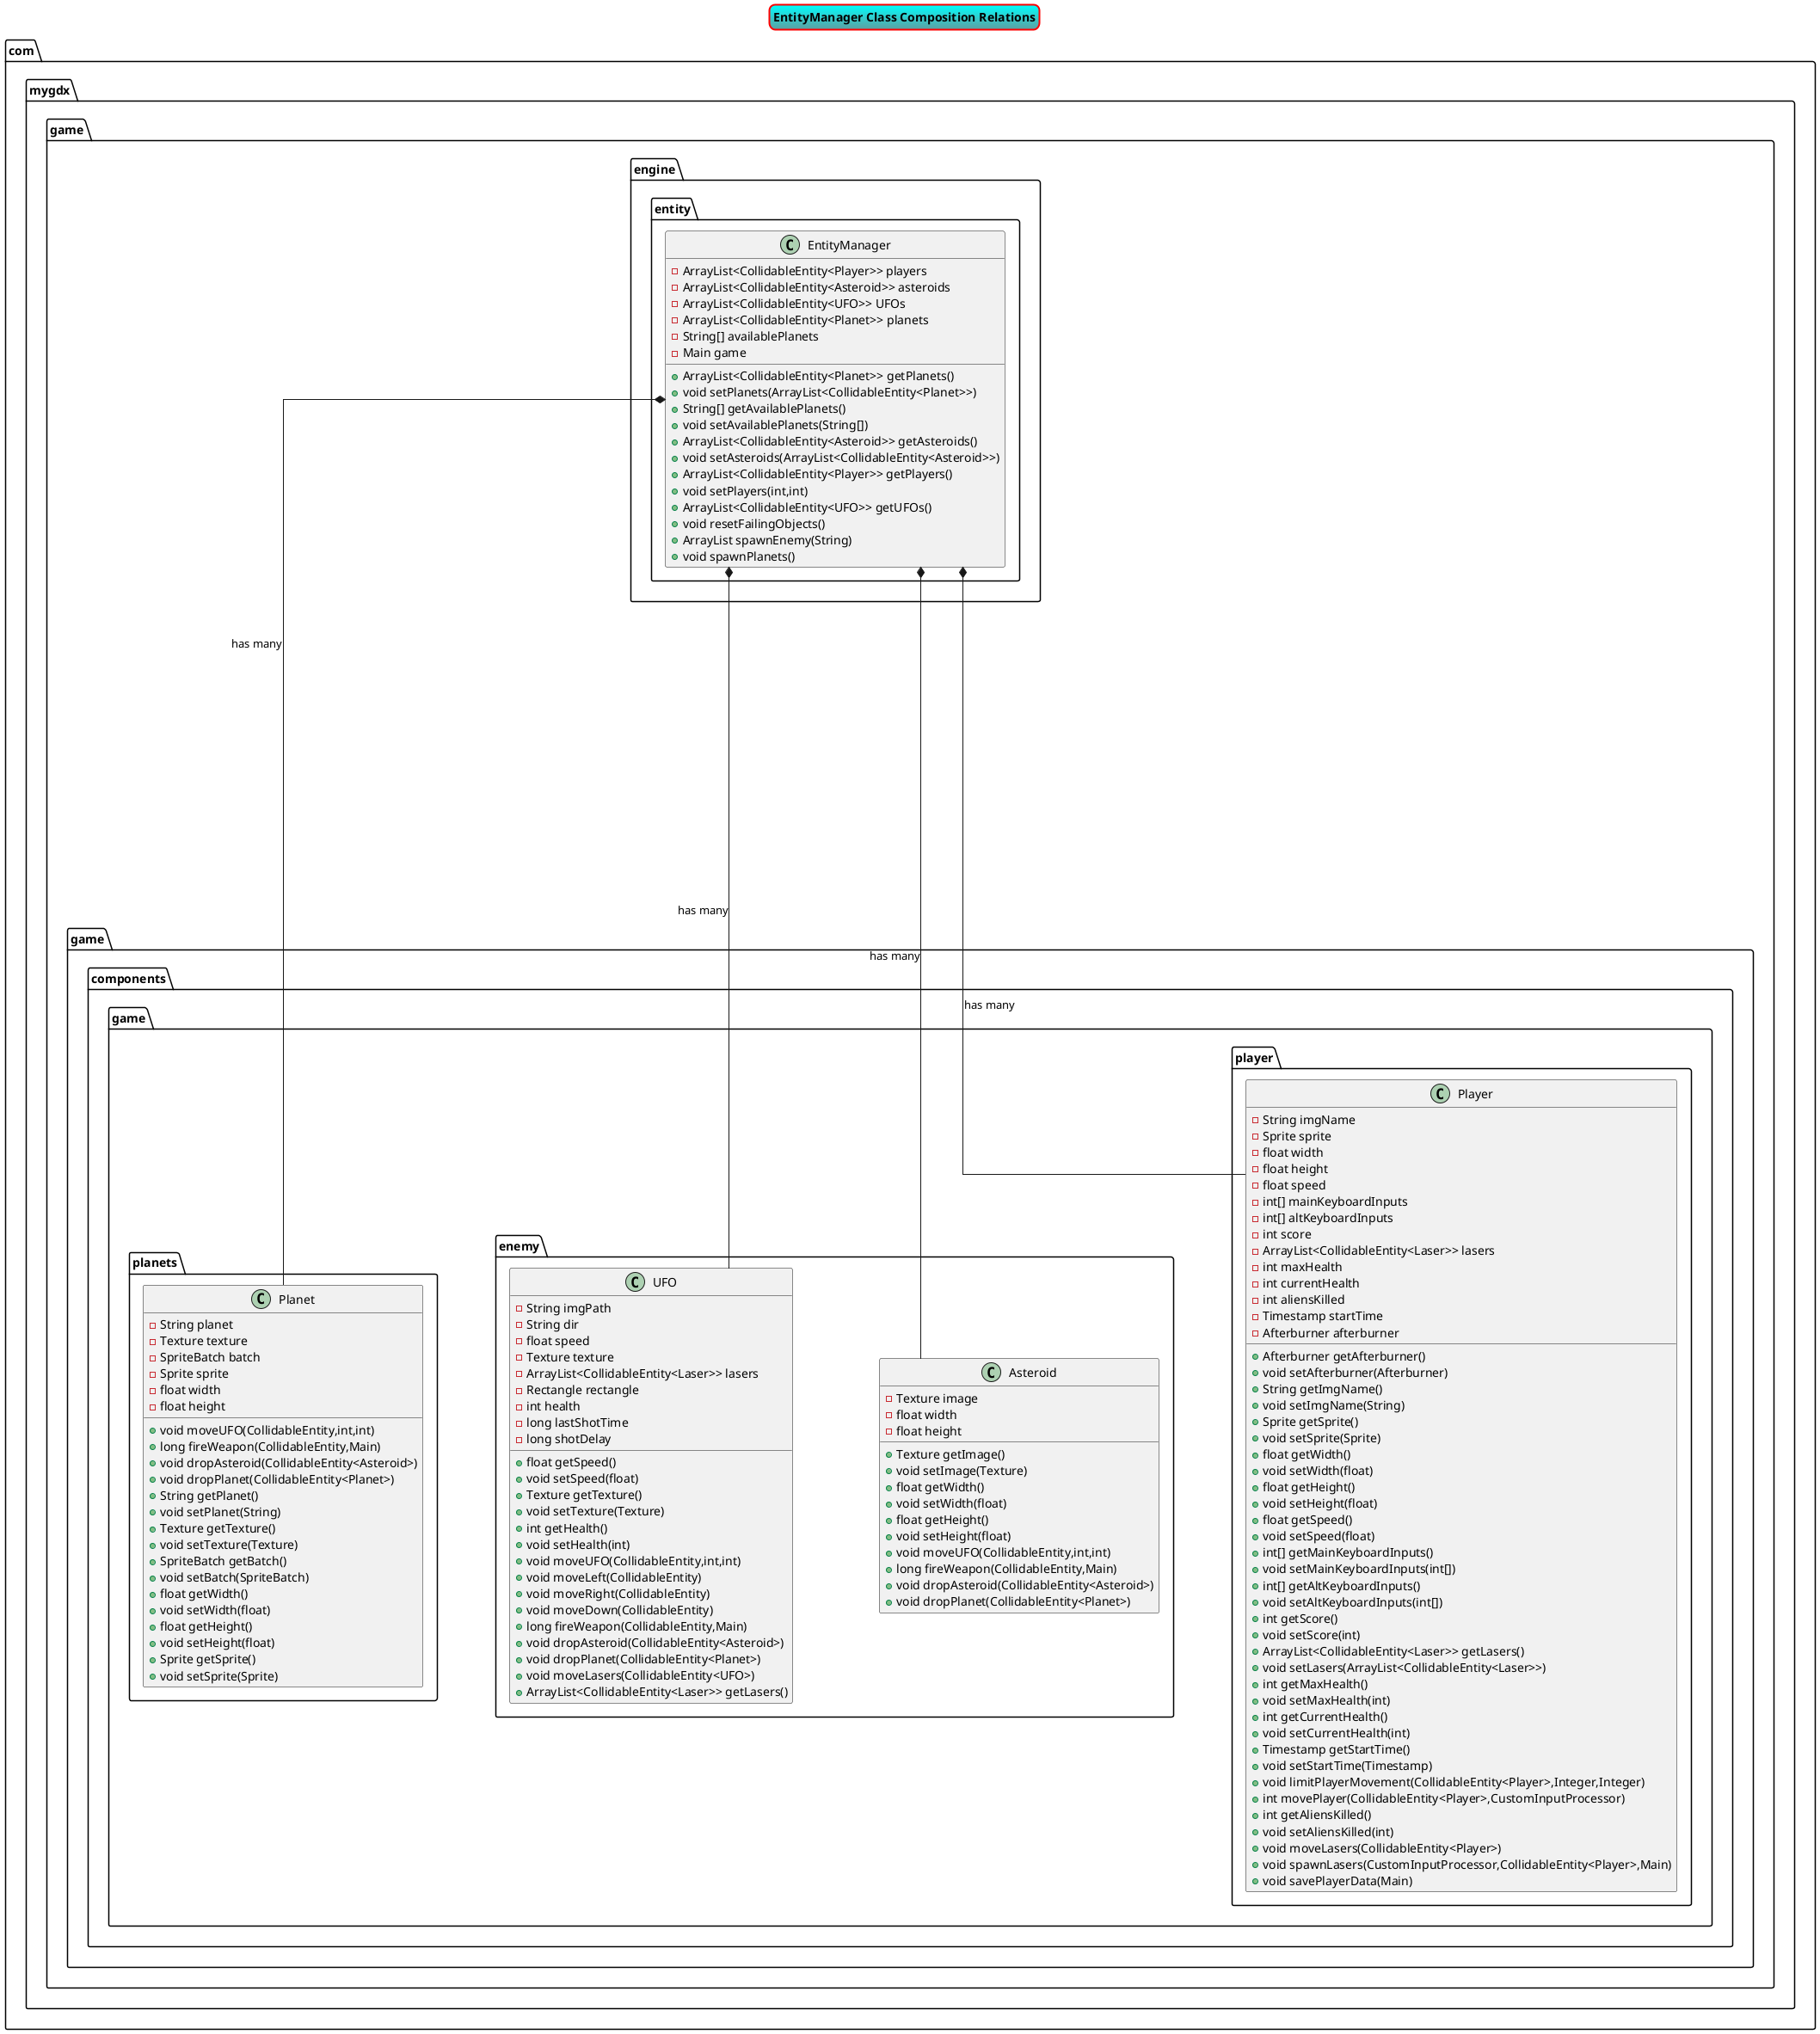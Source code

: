 @startuml
skinparam linetype polyline
skinparam linetype ortho

skinparam nodesep 100
skinparam ranksep 100

skinparam titleBorderRoundCorner 15
skinparam titleBorderThickness 2
skinparam titleBorderColor red
skinparam titleBackgroundColor Aqua-CadetBlue

title EntityManager Class Composition Relations

class com.mygdx.game.engine.entity.EntityManager {
- ArrayList<CollidableEntity<Player>> players
- ArrayList<CollidableEntity<Asteroid>> asteroids
- ArrayList<CollidableEntity<UFO>> UFOs
- ArrayList<CollidableEntity<Planet>> planets
- String[] availablePlanets
- Main game
+ ArrayList<CollidableEntity<Planet>> getPlanets()
+ void setPlanets(ArrayList<CollidableEntity<Planet>>)
+ String[] getAvailablePlanets()
+ void setAvailablePlanets(String[])
+ ArrayList<CollidableEntity<Asteroid>> getAsteroids()
+ void setAsteroids(ArrayList<CollidableEntity<Asteroid>>)
+ ArrayList<CollidableEntity<Player>> getPlayers()
+ void setPlayers(int,int)
+ ArrayList<CollidableEntity<UFO>> getUFOs()
+ void resetFailingObjects()
+ ArrayList spawnEnemy(String)
+ void spawnPlanets()
}

class com.mygdx.game.game.components.game.planets.Planet {
- String planet
- Texture texture
- SpriteBatch batch
- Sprite sprite
- float width
- float height
+ void moveUFO(CollidableEntity,int,int)
+ long fireWeapon(CollidableEntity,Main)
+ void dropAsteroid(CollidableEntity<Asteroid>)
+ void dropPlanet(CollidableEntity<Planet>)
+ String getPlanet()
+ void setPlanet(String)
+ Texture getTexture()
+ void setTexture(Texture)
+ SpriteBatch getBatch()
+ void setBatch(SpriteBatch)
+ float getWidth()
+ void setWidth(float)
+ float getHeight()
+ void setHeight(float)
+ Sprite getSprite()
+ void setSprite(Sprite)
}

class com.mygdx.game.game.components.game.enemy.UFO {
- String imgPath
- String dir
- float speed
- Texture texture
- ArrayList<CollidableEntity<Laser>> lasers
- Rectangle rectangle
- int health
- long lastShotTime
- long shotDelay
+ float getSpeed()
+ void setSpeed(float)
+ Texture getTexture()
+ void setTexture(Texture)
+ int getHealth()
+ void setHealth(int)
+ void moveUFO(CollidableEntity,int,int)
+ void moveLeft(CollidableEntity)
+ void moveRight(CollidableEntity)
+ void moveDown(CollidableEntity)
+ long fireWeapon(CollidableEntity,Main)
+ void dropAsteroid(CollidableEntity<Asteroid>)
+ void dropPlanet(CollidableEntity<Planet>)
+ void moveLasers(CollidableEntity<UFO>)
+ ArrayList<CollidableEntity<Laser>> getLasers()
}

class com.mygdx.game.game.components.game.enemy.Asteroid {
- Texture image
- float width
- float height
+ Texture getImage()
+ void setImage(Texture)
+ float getWidth()
+ void setWidth(float)
+ float getHeight()
+ void setHeight(float)
+ void moveUFO(CollidableEntity,int,int)
+ long fireWeapon(CollidableEntity,Main)
+ void dropAsteroid(CollidableEntity<Asteroid>)
+ void dropPlanet(CollidableEntity<Planet>)
}

class com.mygdx.game.game.components.game.player.Player {
- String imgName
- Sprite sprite
- float width
- float height
- float speed
- int[] mainKeyboardInputs
- int[] altKeyboardInputs
- int score
- ArrayList<CollidableEntity<Laser>> lasers
- int maxHealth
- int currentHealth
- int aliensKilled
- Timestamp startTime
- Afterburner afterburner
+ Afterburner getAfterburner()
+ void setAfterburner(Afterburner)
+ String getImgName()
+ void setImgName(String)
+ Sprite getSprite()
+ void setSprite(Sprite)
+ float getWidth()
+ void setWidth(float)
+ float getHeight()
+ void setHeight(float)
+ float getSpeed()
+ void setSpeed(float)
+ int[] getMainKeyboardInputs()
+ void setMainKeyboardInputs(int[])
+ int[] getAltKeyboardInputs()
+ void setAltKeyboardInputs(int[])
+ int getScore()
+ void setScore(int)
+ ArrayList<CollidableEntity<Laser>> getLasers()
+ void setLasers(ArrayList<CollidableEntity<Laser>>)
+ int getMaxHealth()
+ void setMaxHealth(int)
+ int getCurrentHealth()
+ void setCurrentHealth(int)
+ Timestamp getStartTime()
+ void setStartTime(Timestamp)
+ void limitPlayerMovement(CollidableEntity<Player>,Integer,Integer)
+ int movePlayer(CollidableEntity<Player>,CustomInputProcessor)
+ int getAliensKilled()
+ void setAliensKilled(int)
+ void moveLasers(CollidableEntity<Player>)
+ void spawnLasers(CustomInputProcessor,CollidableEntity<Player>,Main)
+ void savePlayerData(Main)
}

com.mygdx.game.engine.entity.EntityManager *------ com.mygdx.game.game.components.game.planets.Planet :has many
com.mygdx.game.engine.entity.EntityManager *------ com.mygdx.game.game.components.game.enemy.UFO :has many
com.mygdx.game.engine.entity.EntityManager *------ com.mygdx.game.game.components.game.enemy.Asteroid :has many
com.mygdx.game.engine.entity.EntityManager *------ com.mygdx.game.game.components.game.player.Player :has many
@enduml